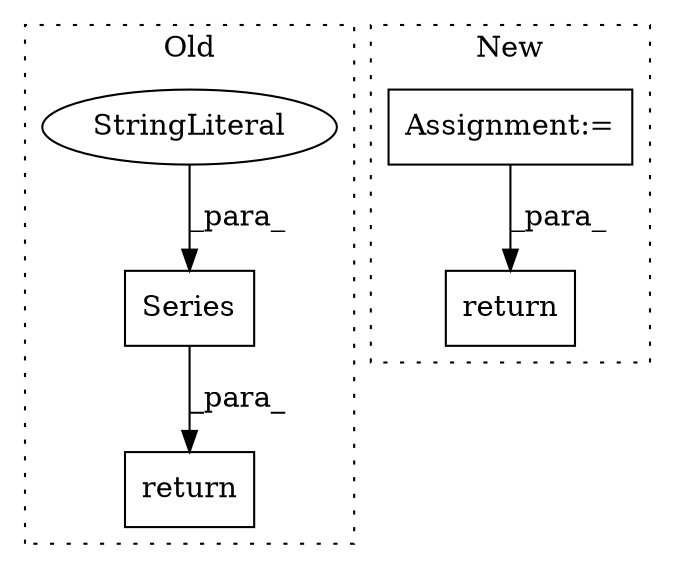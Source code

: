 digraph G {
subgraph cluster0 {
1 [label="Series" a="32" s="288,444" l="18,1" shape="box"];
3 [label="return" a="41" s="715" l="7" shape="box"];
5 [label="StringLiteral" a="45" s="438" l="6" shape="ellipse"];
label = "Old";
style="dotted";
}
subgraph cluster1 {
2 [label="return" a="41" s="908" l="7" shape="box"];
4 [label="Assignment:=" a="7" s="808" l="1" shape="box"];
label = "New";
style="dotted";
}
1 -> 3 [label="_para_"];
4 -> 2 [label="_para_"];
5 -> 1 [label="_para_"];
}